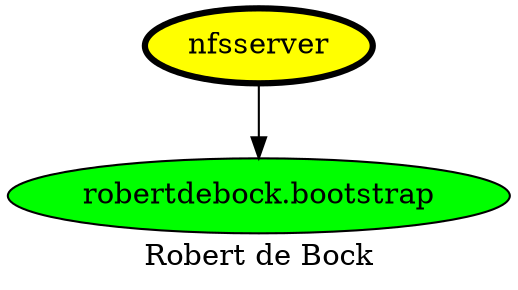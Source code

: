 digraph PhiloDilemma {
  label = "Robert de Bock" ;
  overlap=false
  {
    "nfsserver" [fillcolor=yellow style=filled penwidth=3]
    "robertdebock.bootstrap" [fillcolor=green style=filled]
  }
  "nfsserver" -> "robertdebock.bootstrap"
}
